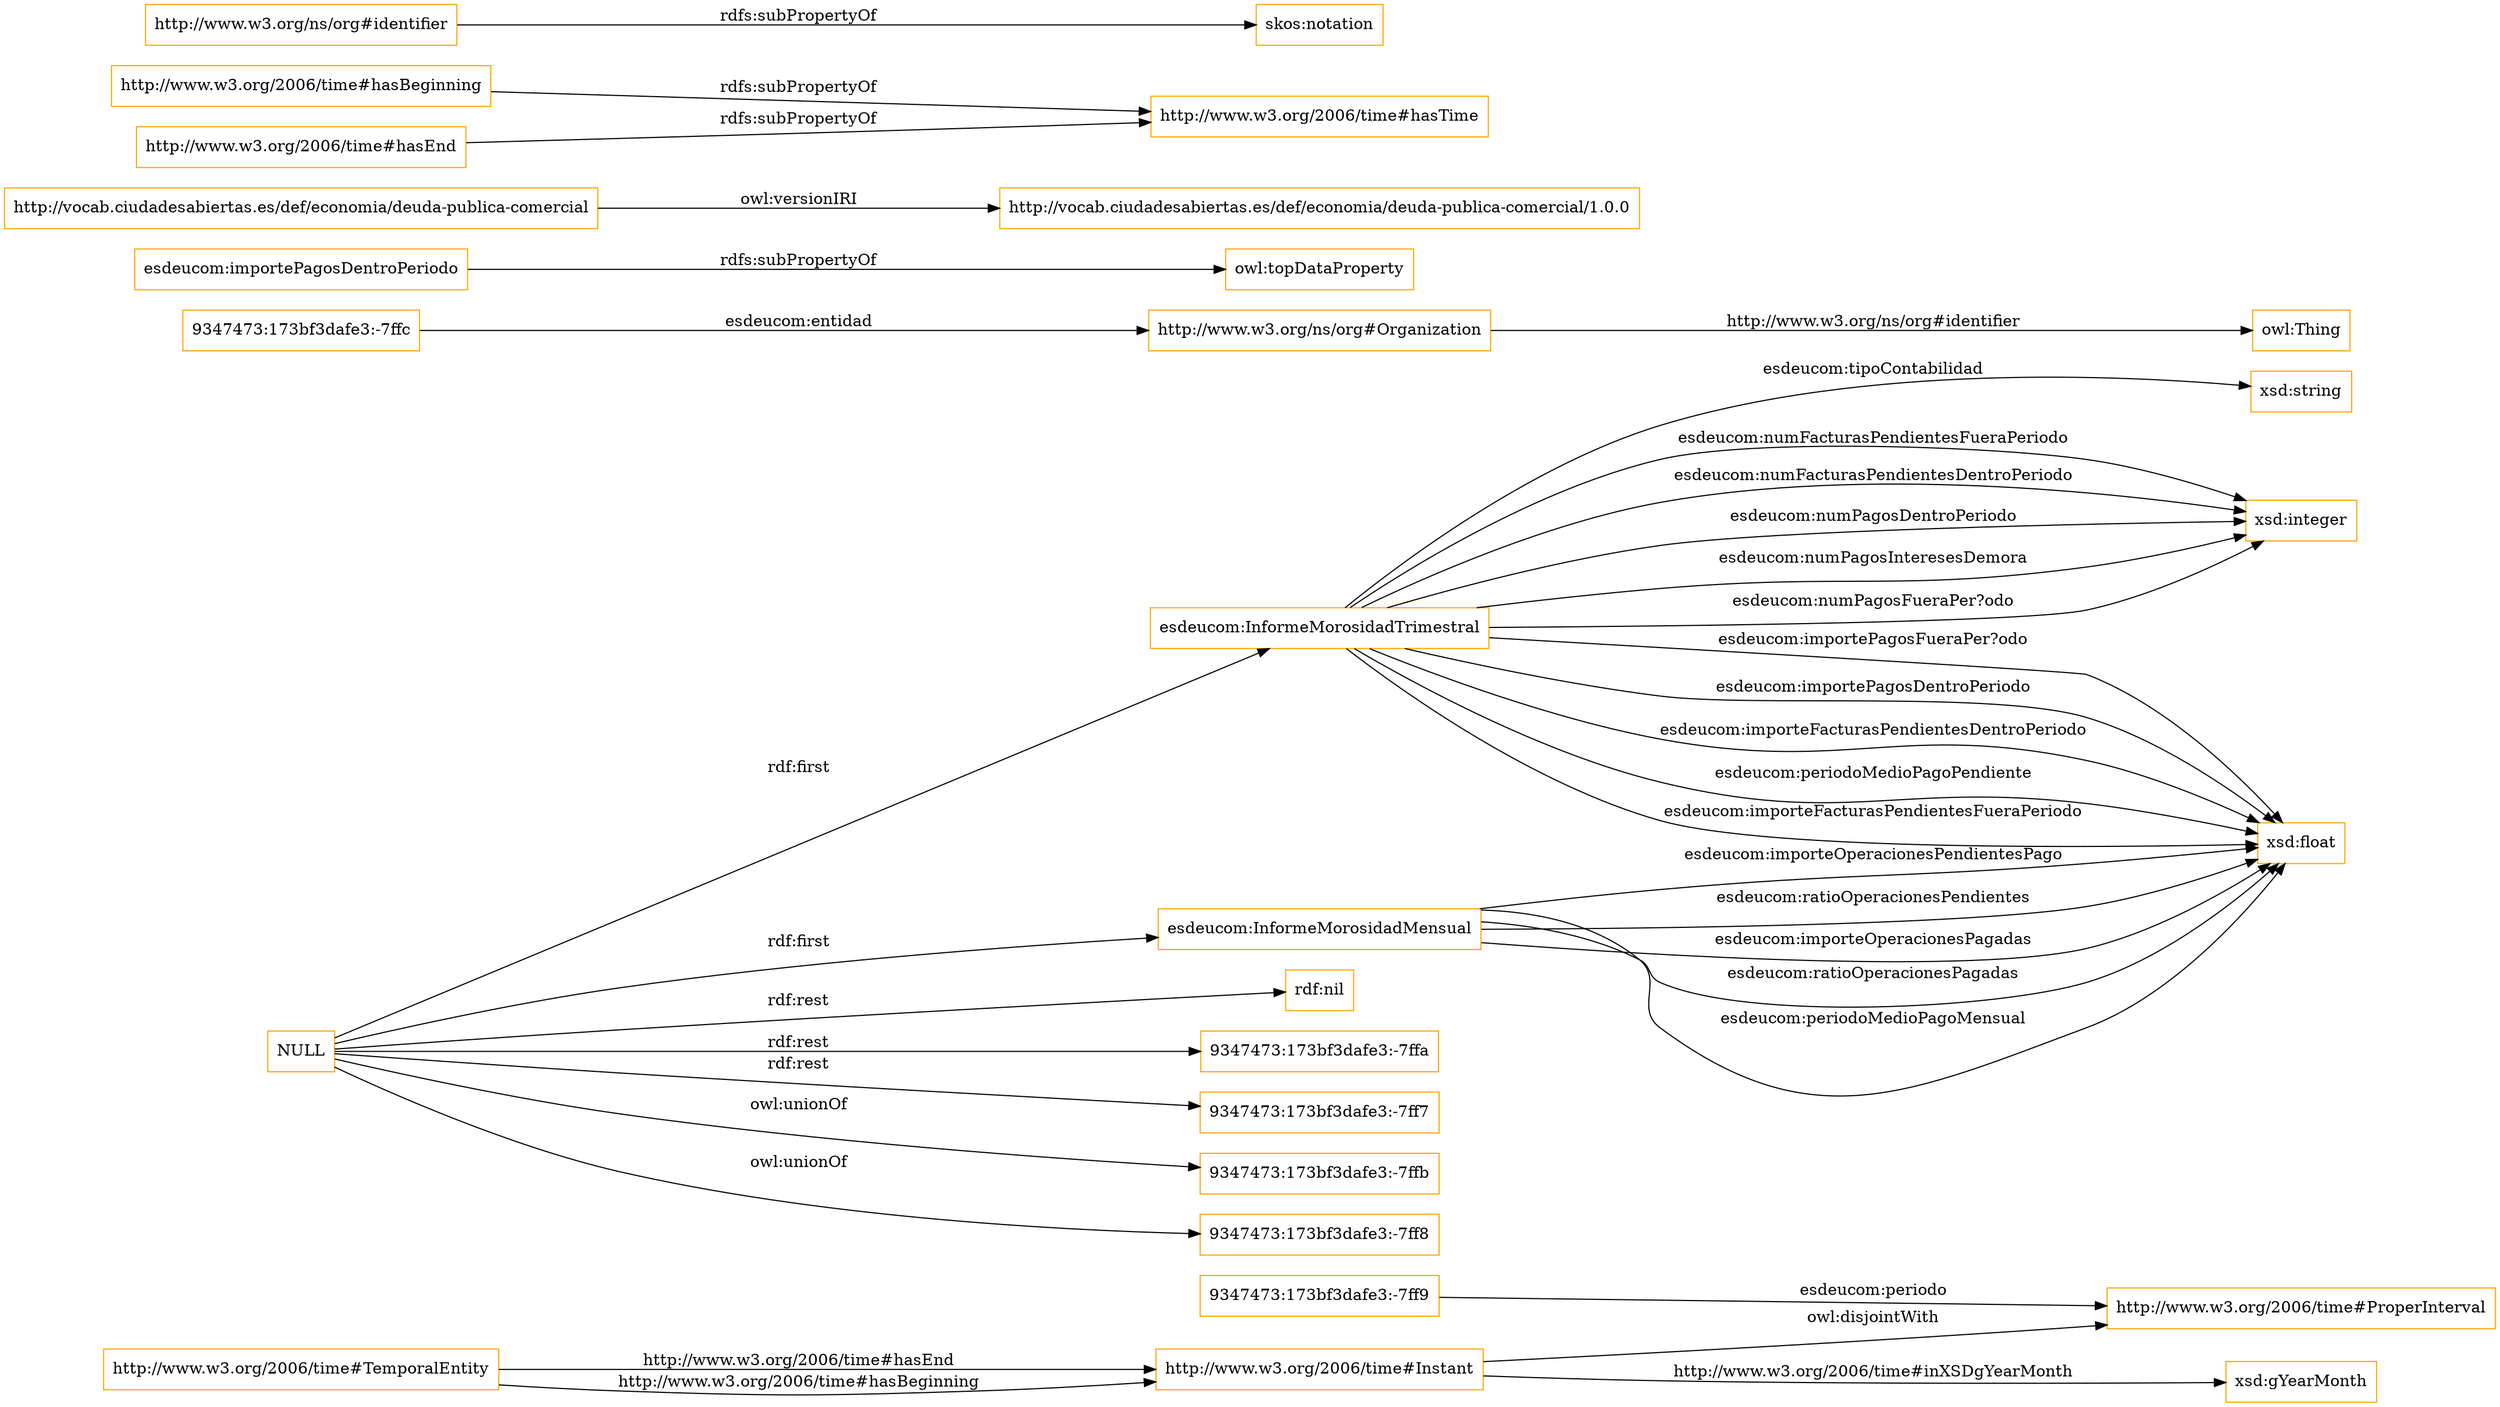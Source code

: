 digraph ar2dtool_diagram { 
rankdir=LR;
size="1501"
node [shape = rectangle, color="orange"]; "9347473:173bf3dafe3:-7ff9" "esdeucom:InformeMorosidadTrimestral" "http://www.w3.org/2006/time#ProperInterval" "9347473:173bf3dafe3:-7ffc" "http://www.w3.org/2006/time#TemporalEntity" "esdeucom:InformeMorosidadMensual" "http://www.w3.org/ns/org#Organization" "http://www.w3.org/2006/time#Instant" ; /*classes style*/
	"NULL" -> "rdf:nil" [ label = "rdf:rest" ];
	"NULL" -> "esdeucom:InformeMorosidadTrimestral" [ label = "rdf:first" ];
	"NULL" -> "9347473:173bf3dafe3:-7ffa" [ label = "rdf:rest" ];
	"NULL" -> "9347473:173bf3dafe3:-7ff7" [ label = "rdf:rest" ];
	"NULL" -> "esdeucom:InformeMorosidadMensual" [ label = "rdf:first" ];
	"NULL" -> "9347473:173bf3dafe3:-7ffb" [ label = "owl:unionOf" ];
	"NULL" -> "9347473:173bf3dafe3:-7ff8" [ label = "owl:unionOf" ];
	"esdeucom:importePagosDentroPeriodo" -> "owl:topDataProperty" [ label = "rdfs:subPropertyOf" ];
	"http://vocab.ciudadesabiertas.es/def/economia/deuda-publica-comercial" -> "http://vocab.ciudadesabiertas.es/def/economia/deuda-publica-comercial/1.0.0" [ label = "owl:versionIRI" ];
	"http://www.w3.org/2006/time#Instant" -> "http://www.w3.org/2006/time#ProperInterval" [ label = "owl:disjointWith" ];
	"http://www.w3.org/2006/time#hasBeginning" -> "http://www.w3.org/2006/time#hasTime" [ label = "rdfs:subPropertyOf" ];
	"http://www.w3.org/ns/org#identifier" -> "skos:notation" [ label = "rdfs:subPropertyOf" ];
	"http://www.w3.org/2006/time#hasEnd" -> "http://www.w3.org/2006/time#hasTime" [ label = "rdfs:subPropertyOf" ];
	"esdeucom:InformeMorosidadTrimestral" -> "xsd:integer" [ label = "esdeucom:numFacturasPendientesFueraPeriodo" ];
	"http://www.w3.org/2006/time#TemporalEntity" -> "http://www.w3.org/2006/time#Instant" [ label = "http://www.w3.org/2006/time#hasEnd" ];
	"esdeucom:InformeMorosidadMensual" -> "xsd:float" [ label = "esdeucom:ratioOperacionesPendientes" ];
	"esdeucom:InformeMorosidadMensual" -> "xsd:float" [ label = "esdeucom:importeOperacionesPagadas" ];
	"esdeucom:InformeMorosidadTrimestral" -> "xsd:integer" [ label = "esdeucom:numFacturasPendientesDentroPeriodo" ];
	"esdeucom:InformeMorosidadTrimestral" -> "xsd:integer" [ label = "esdeucom:numPagosDentroPeriodo" ];
	"esdeucom:InformeMorosidadTrimestral" -> "xsd:float" [ label = "esdeucom:importeFacturasPendientesFueraPeriodo" ];
	"esdeucom:InformeMorosidadMensual" -> "xsd:float" [ label = "esdeucom:ratioOperacionesPagadas" ];
	"esdeucom:InformeMorosidadMensual" -> "xsd:float" [ label = "esdeucom:periodoMedioPagoMensual" ];
	"9347473:173bf3dafe3:-7ffc" -> "http://www.w3.org/ns/org#Organization" [ label = "esdeucom:entidad" ];
	"http://www.w3.org/2006/time#TemporalEntity" -> "http://www.w3.org/2006/time#Instant" [ label = "http://www.w3.org/2006/time#hasBeginning" ];
	"9347473:173bf3dafe3:-7ff9" -> "http://www.w3.org/2006/time#ProperInterval" [ label = "esdeucom:periodo" ];
	"esdeucom:InformeMorosidadTrimestral" -> "xsd:string" [ label = "esdeucom:tipoContabilidad" ];
	"http://www.w3.org/ns/org#Organization" -> "owl:Thing" [ label = "http://www.w3.org/ns/org#identifier" ];
	"esdeucom:InformeMorosidadTrimestral" -> "xsd:integer" [ label = "esdeucom:numPagosInteresesDemora" ];
	"http://www.w3.org/2006/time#Instant" -> "xsd:gYearMonth" [ label = "http://www.w3.org/2006/time#inXSDgYearMonth" ];
	"esdeucom:InformeMorosidadMensual" -> "xsd:float" [ label = "esdeucom:importeOperacionesPendientesPago" ];
	"esdeucom:InformeMorosidadTrimestral" -> "xsd:integer" [ label = "esdeucom:numPagosFueraPer?odo" ];
	"esdeucom:InformeMorosidadTrimestral" -> "xsd:float" [ label = "esdeucom:importePagosFueraPer?odo" ];
	"esdeucom:InformeMorosidadTrimestral" -> "xsd:float" [ label = "esdeucom:importePagosDentroPeriodo" ];
	"esdeucom:InformeMorosidadTrimestral" -> "xsd:float" [ label = "esdeucom:importeFacturasPendientesDentroPeriodo" ];
	"esdeucom:InformeMorosidadTrimestral" -> "xsd:float" [ label = "esdeucom:periodoMedioPagoPendiente" ];

}
